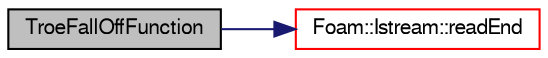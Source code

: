 digraph "TroeFallOffFunction"
{
  bgcolor="transparent";
  edge [fontname="FreeSans",fontsize="10",labelfontname="FreeSans",labelfontsize="10"];
  node [fontname="FreeSans",fontsize="10",shape=record];
  rankdir="LR";
  Node2 [label="TroeFallOffFunction",height=0.2,width=0.4,color="black", fillcolor="grey75", style="filled", fontcolor="black"];
  Node2 -> Node3 [color="midnightblue",fontsize="10",style="solid",fontname="FreeSans"];
  Node3 [label="Foam::Istream::readEnd",height=0.2,width=0.4,color="red",URL="$a26234.html#a092d231ce97840ca80cad9b0e98acbb8"];
}

